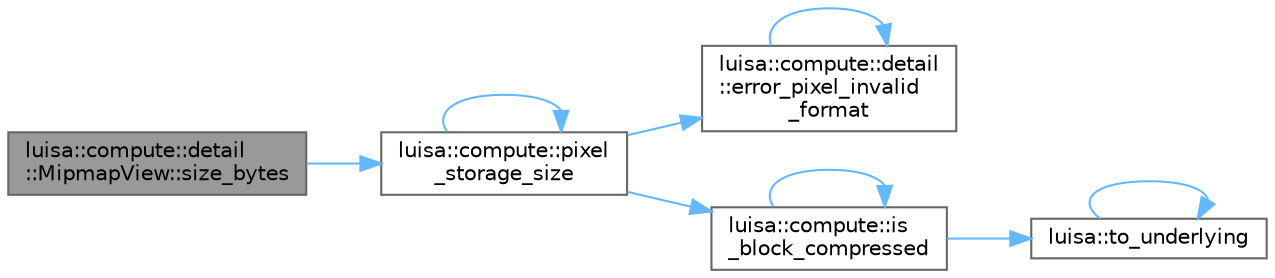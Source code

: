 digraph "luisa::compute::detail::MipmapView::size_bytes"
{
 // LATEX_PDF_SIZE
  bgcolor="transparent";
  edge [fontname=Helvetica,fontsize=10,labelfontname=Helvetica,labelfontsize=10];
  node [fontname=Helvetica,fontsize=10,shape=box,height=0.2,width=0.4];
  rankdir="LR";
  Node1 [id="Node000001",label="luisa::compute::detail\l::MipmapView::size_bytes",height=0.2,width=0.4,color="gray40", fillcolor="grey60", style="filled", fontcolor="black",tooltip=" "];
  Node1 -> Node2 [id="edge9_Node000001_Node000002",color="steelblue1",style="solid",tooltip=" "];
  Node2 [id="Node000002",label="luisa::compute::pixel\l_storage_size",height=0.2,width=0.4,color="grey40", fillcolor="white", style="filled",URL="$namespaceluisa_1_1compute.html#a33180d25b14f396fc17f14882bb48b80",tooltip=" "];
  Node2 -> Node3 [id="edge10_Node000002_Node000003",color="steelblue1",style="solid",tooltip=" "];
  Node3 [id="Node000003",label="luisa::compute::detail\l::error_pixel_invalid\l_format",height=0.2,width=0.4,color="grey40", fillcolor="white", style="filled",URL="$namespaceluisa_1_1compute_1_1detail.html#a84075a71c3b99cf97a6f4474a9a4929f",tooltip=" "];
  Node3 -> Node3 [id="edge11_Node000003_Node000003",color="steelblue1",style="solid",tooltip=" "];
  Node2 -> Node4 [id="edge12_Node000002_Node000004",color="steelblue1",style="solid",tooltip=" "];
  Node4 [id="Node000004",label="luisa::compute::is\l_block_compressed",height=0.2,width=0.4,color="grey40", fillcolor="white", style="filled",URL="$namespaceluisa_1_1compute.html#a3d22a25a6e0b973f08f871884bc9bec1",tooltip=" "];
  Node4 -> Node4 [id="edge13_Node000004_Node000004",color="steelblue1",style="solid",tooltip=" "];
  Node4 -> Node5 [id="edge14_Node000004_Node000005",color="steelblue1",style="solid",tooltip=" "];
  Node5 [id="Node000005",label="luisa::to_underlying",height=0.2,width=0.4,color="grey40", fillcolor="white", style="filled",URL="$namespaceluisa.html#a0c046ef018b52d4f486c2626a6410148",tooltip=" "];
  Node5 -> Node5 [id="edge15_Node000005_Node000005",color="steelblue1",style="solid",tooltip=" "];
  Node2 -> Node2 [id="edge16_Node000002_Node000002",color="steelblue1",style="solid",tooltip=" "];
}
